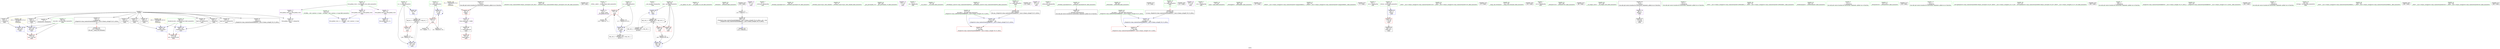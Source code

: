 digraph "SVFG" {
	label="SVFG";

	Node0x556abcaa8890 [shape=record,color=grey,label="{NodeID: 0\nNullPtr}"];
	Node0x556abcaa8890 -> Node0x556abcac0ae0[style=solid];
	Node0x556abcaa8890 -> Node0x556abcac0be0[style=solid];
	Node0x556abcaa8890 -> Node0x556abcac0cb0[style=solid];
	Node0x556abcaa8890 -> Node0x556abcac0d80[style=solid];
	Node0x556abcaa8890 -> Node0x556abcac0e50[style=solid];
	Node0x556abcaa8890 -> Node0x556abcac0f20[style=solid];
	Node0x556abcaa8890 -> Node0x556abcac0ff0[style=solid];
	Node0x556abcaa8890 -> Node0x556abcac10c0[style=solid];
	Node0x556abcaa8890 -> Node0x556abcac1190[style=solid];
	Node0x556abcaa8890 -> Node0x556abcac1260[style=solid];
	Node0x556abcaa8890 -> Node0x556abcac1330[style=solid];
	Node0x556abcaa8890 -> Node0x556abcac2eb0[style=solid];
	Node0x556abcacd360 [shape=record,color=black,label="{NodeID: 180\nMR_8V_3 = PHI(MR_8V_5, MR_8V_2, )\npts\{55 \}\n}"];
	Node0x556abcacd360 -> Node0x556abcac2560[style=dashed];
	Node0x556abcacd360 -> Node0x556abcabfde0[style=dashed];
	Node0x556abcabf760 [shape=record,color=blue,label="{NodeID: 97\n52\<--92\nt\<--dec\nmain\n}"];
	Node0x556abcabf760 -> Node0x556abcac2490[style=dashed];
	Node0x556abcabf760 -> Node0x556abcabf760[style=dashed];
	Node0x556abcabd7b0 [shape=record,color=green,label="{NodeID: 14\n20\<--24\nllvm.global_ctors\<--llvm.global_ctors_field_insensitive\nGlob }"];
	Node0x556abcabd7b0 -> Node0x556abcac1e50[style=solid];
	Node0x556abcabd7b0 -> Node0x556abcac1f50[style=solid];
	Node0x556abcabd7b0 -> Node0x556abcac2050[style=solid];
	Node0x556abcac3f30 [shape=record,color=yellow,style=double,label="{NodeID: 194\n2V_1 = ENCHI(MR_2V_0)\npts\{1 \}\nFun[main]}"];
	Node0x556abcac3f30 -> Node0x556abcac22f0[style=dashed];
	Node0x556abcabe380 [shape=record,color=green,label="{NodeID: 28\n66\<--67\nehselector.slot\<--ehselector.slot_field_insensitive\nmain\n}"];
	Node0x556abcabe380 -> Node0x556abcac27d0[style=solid];
	Node0x556abcabe380 -> Node0x556abcabfaa0[style=solid];
	Node0x556abcabe380 -> Node0x556abcabfc40[style=solid];
	Node0x556abcabf120 [shape=record,color=green,label="{NodeID: 42\n155\<--156\n_ZStlsISt11char_traitsIcEERSt13basic_ostreamIcT_ES5_PKc\<--_ZStlsISt11char_traitsIcEERSt13basic_ostreamIcT_ES5_PKc_field_insensitive\n}"];
	Node0x556abcad8f30 [shape=record,color=black,label="{NodeID: 222\n246 = PHI()\n}"];
	Node0x556abcac0e50 [shape=record,color=black,label="{NodeID: 56\n139\<--3\n\<--dummyVal\nmain\n}"];
	Node0x556abcac1a40 [shape=record,color=purple,label="{NodeID: 70\n31\<--4\n\<--_ZStL8__ioinit\n__cxx_global_var_init\n}"];
	Node0x556abcac2630 [shape=record,color=red,label="{NodeID: 84\n116\<--56\n\<--n\nmain\n}"];
	Node0x556abcac2630 -> Node0x556abcac8070[style=solid];
	Node0x556abcac2630 -> Node0x556abcac84f0[style=solid];
	Node0x556abcaa9fd0 [shape=record,color=green,label="{NodeID: 1\n7\<--1\n__dso_handle\<--dummyObj\nGlob }"];
	Node0x556abcacd860 [shape=record,color=black,label="{NodeID: 181\nMR_10V_2 = PHI(MR_10V_4, MR_10V_1, )\npts\{57 \}\n}"];
	Node0x556abcacd860 -> Node0x556abcac2630[style=dashed];
	Node0x556abcacd860 -> Node0x556abcabf900[style=dashed];
	Node0x556abcabf830 [shape=record,color=blue,label="{NodeID: 98\n68\<--71\nans\<--\nmain\n}"];
	Node0x556abcabf830 -> Node0x556abcacec60[style=dashed];
	Node0x556abcabd840 [shape=record,color=green,label="{NodeID: 15\n25\<--26\n__cxx_global_var_init\<--__cxx_global_var_init_field_insensitive\n}"];
	Node0x556abcabe450 [shape=record,color=green,label="{NodeID: 29\n68\<--69\nans\<--ans_field_insensitive\nmain\n}"];
	Node0x556abcabe450 -> Node0x556abcac28a0[style=solid];
	Node0x556abcabe450 -> Node0x556abcac2970[style=solid];
	Node0x556abcabe450 -> Node0x556abcabf830[style=solid];
	Node0x556abcabe450 -> Node0x556abcabfd10[style=solid];
	Node0x556abcabf220 [shape=record,color=green,label="{NodeID: 43\n161\<--162\n_ZNSolsEi\<--_ZNSolsEi_field_insensitive\n}"];
	Node0x556abcad9000 [shape=record,color=black,label="{NodeID: 223\n219 = PHI()\n}"];
	Node0x556abcad9000 -> Node0x556abcac8670[style=solid];
	Node0x556abcac0f20 [shape=record,color=black,label="{NodeID: 57\n140\<--3\n\<--dummyVal\nmain\n}"];
	Node0x556abcac0f20 -> Node0x556abcabfb70[style=solid];
	Node0x556abcac1b10 [shape=record,color=purple,label="{NodeID: 71\n107\<--11\n\<--.str\nmain\n}"];
	Node0x556abcac2700 [shape=record,color=red,label="{NodeID: 85\n176\<--64\nexn\<--exn.slot\nmain\n}"];
	Node0x556abcaaa100 [shape=record,color=green,label="{NodeID: 2\n8\<--1\n_ZSt3cin\<--dummyObj\nGlob }"];
	Node0x556abcacdd60 [shape=record,color=black,label="{NodeID: 182\nMR_16V_2 = PHI(MR_16V_4, MR_16V_1, )\npts\{69 \}\n}"];
	Node0x556abcacdd60 -> Node0x556abcabf830[style=dashed];
	Node0x556abcabf900 [shape=record,color=blue,label="{NodeID: 99\n56\<--117\nn\<--dec6\nmain\n}"];
	Node0x556abcabf900 -> Node0x556abcac2630[style=dashed];
	Node0x556abcabf900 -> Node0x556abcabf900[style=dashed];
	Node0x556abcabf900 -> Node0x556abcacd860[style=dashed];
	Node0x556abcabd900 [shape=record,color=green,label="{NodeID: 16\n29\<--30\n_ZNSt8ios_base4InitC1Ev\<--_ZNSt8ios_base4InitC1Ev_field_insensitive\n}"];
	Node0x556abcabe520 [shape=record,color=green,label="{NodeID: 30\n74\<--75\n_ZNSt8ios_base15sync_with_stdioEb\<--_ZNSt8ios_base15sync_with_stdioEb_field_insensitive\n}"];
	Node0x556abcabf320 [shape=record,color=green,label="{NodeID: 44\n199\<--200\n__gxx_personality_v0\<--__gxx_personality_v0_field_insensitive\n}"];
	Node0x556abcad9160 [shape=record,color=black,label="{NodeID: 224\n245 = PHI(225, )\n0th arg __clang_call_terminate }"];
	Node0x556abcac0ff0 [shape=record,color=black,label="{NodeID: 58\n142\<--3\n\<--dummyVal\nmain\n}"];
	Node0x556abcac0ff0 -> Node0x556abcabfc40[style=solid];
	Node0x556abcac1be0 [shape=record,color=purple,label="{NodeID: 72\n153\<--14\n\<--.str.1\nmain\n}"];
	Node0x556abcac27d0 [shape=record,color=red,label="{NodeID: 86\n177\<--66\nsel\<--ehselector.slot\nmain\n}"];
	Node0x556abcaaa190 [shape=record,color=green,label="{NodeID: 3\n11\<--1\n.str\<--dummyObj\nGlob }"];
	Node0x556abcabf9d0 [shape=record,color=blue,label="{NodeID: 100\n64\<--133\nexn.slot\<--\nmain\n}"];
	Node0x556abcabf9d0 -> Node0x556abcac2700[style=dashed];
	Node0x556abcabda00 [shape=record,color=green,label="{NodeID: 17\n35\<--36\n__cxa_atexit\<--__cxa_atexit_field_insensitive\n}"];
	Node0x556abcabe620 [shape=record,color=green,label="{NodeID: 31\n83\<--84\n_ZNSt9basic_iosIcSt11char_traitsIcEE3tieEPSo\<--_ZNSt9basic_iosIcSt11char_traitsIcEE3tieEPSo_field_insensitive\n}"];
	Node0x556abcabf420 [shape=record,color=green,label="{NodeID: 45\n211\<--212\n__lhs.addr\<--__lhs.addr_field_insensitive\n_ZStgtIcSt11char_traitsIcESaIcEEbRKNSt7__cxx1112basic_stringIT_T0_T1_EESA_\n}"];
	Node0x556abcabf420 -> Node0x556abcac2b10[style=solid];
	Node0x556abcabf420 -> Node0x556abcac40d0[style=solid];
	Node0x556abcadbb00 [shape=record,color=black,label="{NodeID: 225\n82 = PHI()\n}"];
	Node0x556abcac10c0 [shape=record,color=black,label="{NodeID: 59\n178\<--3\nlpad.val\<--dummyVal\nmain\n}"];
	Node0x556abcac1cb0 [shape=record,color=purple,label="{NodeID: 73\n163\<--16\n\<--.str.2\nmain\n}"];
	Node0x556abcac28a0 [shape=record,color=red,label="{NodeID: 87\n148\<--68\n\<--ans\nmain\n}"];
	Node0x556abcac28a0 -> Node0x556abcac81f0[style=solid];
	Node0x556abcaa8e30 [shape=record,color=green,label="{NodeID: 4\n13\<--1\n_ZSt4cout\<--dummyObj\nGlob }"];
	Node0x556abcabfaa0 [shape=record,color=blue,label="{NodeID: 101\n66\<--135\nehselector.slot\<--\nmain\n}"];
	Node0x556abcabfaa0 -> Node0x556abcac27d0[style=dashed];
	Node0x556abcabdb00 [shape=record,color=green,label="{NodeID: 18\n34\<--40\n_ZNSt8ios_base4InitD1Ev\<--_ZNSt8ios_base4InitD1Ev_field_insensitive\n}"];
	Node0x556abcabdb00 -> Node0x556abcac1600[style=solid];
	Node0x556abcabe720 [shape=record,color=green,label="{NodeID: 32\n88\<--89\n_ZNSirsERi\<--_ZNSirsERi_field_insensitive\n}"];
	Node0x556abcada510 [shape=record,color=black,label="{NodeID: 212\n32 = PHI()\n}"];
	Node0x556abcabf4f0 [shape=record,color=green,label="{NodeID: 46\n213\<--214\n__rhs.addr\<--__rhs.addr_field_insensitive\n_ZStgtIcSt11char_traitsIcESaIcEEbRKNSt7__cxx1112basic_stringIT_T0_T1_EESA_\n}"];
	Node0x556abcabf4f0 -> Node0x556abcac2be0[style=solid];
	Node0x556abcabf4f0 -> Node0x556abcac41a0[style=solid];
	Node0x556abcadbc00 [shape=record,color=black,label="{NodeID: 226\n121 = PHI()\n}"];
	Node0x556abcac1190 [shape=record,color=black,label="{NodeID: 60\n179\<--3\nlpad.val27\<--dummyVal\nmain\n}"];
	Node0x556abcac1d80 [shape=record,color=purple,label="{NodeID: 74\n167\<--18\n\<--.str.3\nmain\n}"];
	Node0x556abcac2970 [shape=record,color=red,label="{NodeID: 88\n165\<--68\n\<--ans\nmain\n}"];
	Node0x556abcaa8ec0 [shape=record,color=green,label="{NodeID: 5\n14\<--1\n.str.1\<--dummyObj\nGlob }"];
	Node0x556abcacec60 [shape=record,color=black,label="{NodeID: 185\nMR_16V_4 = PHI(MR_16V_5, MR_16V_3, )\npts\{69 \}\n}"];
	Node0x556abcacec60 -> Node0x556abcac28a0[style=dashed];
	Node0x556abcacec60 -> Node0x556abcac2970[style=dashed];
	Node0x556abcacec60 -> Node0x556abcabfd10[style=dashed];
	Node0x556abcacec60 -> Node0x556abcacdd60[style=dashed];
	Node0x556abcacec60 -> Node0x556abcacec60[style=dashed];
	Node0x556abcabfb70 [shape=record,color=blue,label="{NodeID: 102\n64\<--140\nexn.slot\<--\nmain\n}"];
	Node0x556abcabfb70 -> Node0x556abcac2700[style=dashed];
	Node0x556abcabdc00 [shape=record,color=green,label="{NodeID: 19\n47\<--48\nmain\<--main_field_insensitive\n}"];
	Node0x556abcad2eb0 [shape=record,color=yellow,style=double,label="{NodeID: 199\n12V_1 = ENCHI(MR_12V_0)\npts\{65 \}\nFun[main]}"];
	Node0x556abcad2eb0 -> Node0x556abcabf9d0[style=dashed];
	Node0x556abcad2eb0 -> Node0x556abcabfb70[style=dashed];
	Node0x556abcabe820 [shape=record,color=green,label="{NodeID: 33\n99\<--100\n_ZNSi3getEv\<--_ZNSi3getEv_field_insensitive\n}"];
	Node0x556abcada440 [shape=record,color=black,label="{NodeID: 213\n87 = PHI()\n}"];
	Node0x556abcabf5c0 [shape=record,color=green,label="{NodeID: 47\n220\<--221\n_ZNKSt7__cxx1112basic_stringIcSt11char_traitsIcESaIcEE7compareERKS4_\<--_ZNKSt7__cxx1112basic_stringIcSt11char_traitsIcESaIcEE7compareERKS4__field_insensitive\n}"];
	Node0x556abcadbd00 [shape=record,color=black,label="{NodeID: 227\n72 = PHI()\n}"];
	Node0x556abcac1260 [shape=record,color=black,label="{NodeID: 61\n224\<--3\n\<--dummyVal\n_ZStgtIcSt11char_traitsIcESaIcEEbRKNSt7__cxx1112basic_stringIT_T0_T1_EESA_\n}"];
	Node0x556abcac1e50 [shape=record,color=purple,label="{NodeID: 75\n260\<--20\nllvm.global_ctors_0\<--llvm.global_ctors\nGlob }"];
	Node0x556abcac1e50 -> Node0x556abcac2cb0[style=solid];
	Node0x556abcac7ef0 [shape=record,color=grey,label="{NodeID: 172\n158 = Binary(157, 86, )\n}"];
	Node0x556abcac7ef0 -> Node0x556abcabfde0[style=solid];
	Node0x556abcac2a40 [shape=record,color=red,label="{NodeID: 89\n79\<--78\nvbase.offset\<--\nmain\n}"];
	Node0x556abcaa8f50 [shape=record,color=green,label="{NodeID: 6\n16\<--1\n.str.2\<--dummyObj\nGlob }"];
	Node0x556abcabfc40 [shape=record,color=blue,label="{NodeID: 103\n66\<--142\nehselector.slot\<--\nmain\n}"];
	Node0x556abcabfc40 -> Node0x556abcac27d0[style=dashed];
	Node0x556abcabdd00 [shape=record,color=green,label="{NodeID: 20\n50\<--51\nretval\<--retval_field_insensitive\nmain\n}"];
	Node0x556abcabdd00 -> Node0x556abcac23c0[style=solid];
	Node0x556abcabdd00 -> Node0x556abcac2fb0[style=solid];
	Node0x556abcad2f90 [shape=record,color=yellow,style=double,label="{NodeID: 200\n14V_1 = ENCHI(MR_14V_0)\npts\{67 \}\nFun[main]}"];
	Node0x556abcad2f90 -> Node0x556abcabfaa0[style=dashed];
	Node0x556abcad2f90 -> Node0x556abcabfc40[style=dashed];
	Node0x556abcabe920 [shape=record,color=green,label="{NodeID: 34\n102\<--103\n_ZNSt7__cxx1112basic_stringIcSt11char_traitsIcESaIcEEC1Ev\<--_ZNSt7__cxx1112basic_stringIcSt11char_traitsIcESaIcEEC1Ev_field_insensitive\n}"];
	Node0x556abcad8700 [shape=record,color=black,label="{NodeID: 214\n97 = PHI()\n}"];
	Node0x556abcac06e0 [shape=record,color=green,label="{NodeID: 48\n227\<--228\n__clang_call_terminate\<--__clang_call_terminate_field_insensitive\n}"];
	Node0x556abcadbe00 [shape=record,color=black,label="{NodeID: 228\n154 = PHI()\n}"];
	Node0x556abcac1330 [shape=record,color=black,label="{NodeID: 62\n225\<--3\n\<--dummyVal\n_ZStgtIcSt11char_traitsIcESaIcEEbRKNSt7__cxx1112basic_stringIT_T0_T1_EESA_\n|{<s0>26}}"];
	Node0x556abcac1330:s0 -> Node0x556abcad9160[style=solid,color=red];
	Node0x556abcac1f50 [shape=record,color=purple,label="{NodeID: 76\n261\<--20\nllvm.global_ctors_1\<--llvm.global_ctors\nGlob }"];
	Node0x556abcac1f50 -> Node0x556abcac2db0[style=solid];
	Node0x556abcac8070 [shape=record,color=grey,label="{NodeID: 173\n117 = Binary(116, 93, )\n}"];
	Node0x556abcac8070 -> Node0x556abcabf900[style=solid];
	Node0x556abcac2b10 [shape=record,color=red,label="{NodeID: 90\n217\<--211\n\<--__lhs.addr\n_ZStgtIcSt11char_traitsIcESaIcEEbRKNSt7__cxx1112basic_stringIT_T0_T1_EESA_\n}"];
	Node0x556abcaa95c0 [shape=record,color=green,label="{NodeID: 7\n18\<--1\n.str.3\<--dummyObj\nGlob }"];
	Node0x556abcabfd10 [shape=record,color=blue,label="{NodeID: 104\n68\<--149\nans\<--inc\nmain\n}"];
	Node0x556abcabfd10 -> Node0x556abcacec60[style=dashed];
	Node0x556abcabddd0 [shape=record,color=green,label="{NodeID: 21\n52\<--53\nt\<--t_field_insensitive\nmain\n}"];
	Node0x556abcabddd0 -> Node0x556abcac2490[style=solid];
	Node0x556abcabddd0 -> Node0x556abcabf760[style=solid];
	Node0x556abcabea20 [shape=record,color=green,label="{NodeID: 35\n105\<--106\n_ZNSaIcEC1Ev\<--_ZNSaIcEC1Ev_field_insensitive\n}"];
	Node0x556abcad8800 [shape=record,color=black,label="{NodeID: 215\n98 = PHI()\n}"];
	Node0x556abcac07e0 [shape=record,color=green,label="{NodeID: 49\n247\<--248\n__cxa_begin_catch\<--__cxa_begin_catch_field_insensitive\n}"];
	Node0x556abcadbf60 [shape=record,color=black,label="{NodeID: 229\n209 = PHI(58, )\n0th arg _ZStgtIcSt11char_traitsIcESaIcEEbRKNSt7__cxx1112basic_stringIT_T0_T1_EESA_ }"];
	Node0x556abcadbf60 -> Node0x556abcac40d0[style=solid];
	Node0x556abcac1400 [shape=record,color=black,label="{NodeID: 63\n9\<--8\n\<--_ZSt3cin\nCan only get source location for instruction, argument, global var or function.}"];
	Node0x556abcac1400 -> Node0x556abcac2220[style=solid];
	Node0x556abcac2050 [shape=record,color=purple,label="{NodeID: 77\n262\<--20\nllvm.global_ctors_2\<--llvm.global_ctors\nGlob }"];
	Node0x556abcac2050 -> Node0x556abcac2eb0[style=solid];
	Node0x556abcac81f0 [shape=record,color=grey,label="{NodeID: 174\n149 = Binary(148, 86, )\n}"];
	Node0x556abcac81f0 -> Node0x556abcabfd10[style=solid];
	Node0x556abcac2be0 [shape=record,color=red,label="{NodeID: 91\n218\<--213\n\<--__rhs.addr\n_ZStgtIcSt11char_traitsIcESaIcEEbRKNSt7__cxx1112basic_stringIT_T0_T1_EESA_\n}"];
	Node0x556abcaa9650 [shape=record,color=green,label="{NodeID: 8\n21\<--1\n\<--dummyObj\nCan only get source location for instruction, argument, global var or function.}"];
	Node0x556abcabfde0 [shape=record,color=blue,label="{NodeID: 105\n54\<--158\ncs\<--inc17\nmain\n}"];
	Node0x556abcabfde0 -> Node0x556abcacd360[style=dashed];
	Node0x556abcabdea0 [shape=record,color=green,label="{NodeID: 22\n54\<--55\ncs\<--cs_field_insensitive\nmain\n}"];
	Node0x556abcabdea0 -> Node0x556abcac2560[style=solid];
	Node0x556abcabdea0 -> Node0x556abcabf690[style=solid];
	Node0x556abcabdea0 -> Node0x556abcabfde0[style=solid];
	Node0x556abcabeb20 [shape=record,color=green,label="{NodeID: 36\n109\<--110\n_ZNSt7__cxx1112basic_stringIcSt11char_traitsIcESaIcEEC1EPKcRKS3_\<--_ZNSt7__cxx1112basic_stringIcSt11char_traitsIcESaIcEEC1EPKcRKS3__field_insensitive\n}"];
	Node0x556abcad8900 [shape=record,color=black,label="{NodeID: 216\n124 = PHI(208, )\n}"];
	Node0x556abcac08e0 [shape=record,color=green,label="{NodeID: 50\n250\<--251\n_ZSt9terminatev\<--_ZSt9terminatev_field_insensitive\n}"];
	Node0x556abcadc130 [shape=record,color=black,label="{NodeID: 230\n210 = PHI(60, )\n1st arg _ZStgtIcSt11char_traitsIcESaIcEEbRKNSt7__cxx1112basic_stringIT_T0_T1_EESA_ }"];
	Node0x556abcadc130 -> Node0x556abcac41a0[style=solid];
	Node0x556abcac1500 [shape=record,color=black,label="{NodeID: 64\n10\<--8\n\<--_ZSt3cin\nCan only get source location for instruction, argument, global var or function.}"];
	Node0x556abcac1500 -> Node0x556abcac22f0[style=solid];
	Node0x556abcac2150 [shape=record,color=purple,label="{NodeID: 78\n77\<--76\nvbase.offset.ptr\<--vtable\nmain\n}"];
	Node0x556abcac2150 -> Node0x556abcac1700[style=solid];
	Node0x556abcac8370 [shape=record,color=grey,label="{NodeID: 175\n92 = Binary(91, 93, )\n}"];
	Node0x556abcac8370 -> Node0x556abcabf760[style=solid];
	Node0x556abcac2cb0 [shape=record,color=blue,label="{NodeID: 92\n260\<--21\nllvm.global_ctors_0\<--\nGlob }"];
	Node0x556abcaa96e0 [shape=record,color=green,label="{NodeID: 9\n71\<--1\n\<--dummyObj\nCan only get source location for instruction, argument, global var or function.}"];
	Node0x556abcac40d0 [shape=record,color=blue,label="{NodeID: 106\n211\<--209\n__lhs.addr\<--__lhs\n_ZStgtIcSt11char_traitsIcESaIcEEbRKNSt7__cxx1112basic_stringIT_T0_T1_EESA_\n}"];
	Node0x556abcac40d0 -> Node0x556abcac2b10[style=dashed];
	Node0x556abcabdf70 [shape=record,color=green,label="{NodeID: 23\n56\<--57\nn\<--n_field_insensitive\nmain\n}"];
	Node0x556abcabdf70 -> Node0x556abcac2630[style=solid];
	Node0x556abcabdf70 -> Node0x556abcabf900[style=solid];
	Node0x556abcabec20 [shape=record,color=green,label="{NodeID: 37\n112\<--113\n_ZNSaIcED1Ev\<--_ZNSaIcED1Ev_field_insensitive\n}"];
	Node0x556abcad8a60 [shape=record,color=black,label="{NodeID: 217\n128 = PHI()\n}"];
	Node0x556abcac09e0 [shape=record,color=green,label="{NodeID: 51\n22\<--256\n_GLOBAL__sub_I_qu4sar_2_0.cpp\<--_GLOBAL__sub_I_qu4sar_2_0.cpp_field_insensitive\n}"];
	Node0x556abcac09e0 -> Node0x556abcac2db0[style=solid];
	Node0x556abcac1600 [shape=record,color=black,label="{NodeID: 65\n33\<--34\n\<--_ZNSt8ios_base4InitD1Ev\nCan only get source location for instruction, argument, global var or function.}"];
	Node0x556abcac2220 [shape=record,color=purple,label="{NodeID: 79\n80\<--9\nadd.ptr\<--\nmain\n}"];
	Node0x556abcac2220 -> Node0x556abcac17d0[style=solid];
	Node0x556abcac84f0 [shape=record,color=grey,label="{NodeID: 176\n119 = cmp(116, 71, )\n}"];
	Node0x556abcac2db0 [shape=record,color=blue,label="{NodeID: 93\n261\<--22\nllvm.global_ctors_1\<--_GLOBAL__sub_I_qu4sar_2_0.cpp\nGlob }"];
	Node0x556abcaa9770 [shape=record,color=green,label="{NodeID: 10\n73\<--1\n\<--dummyObj\nCan only get source location for instruction, argument, global var or function.}"];
	Node0x556abcac41a0 [shape=record,color=blue,label="{NodeID: 107\n213\<--210\n__rhs.addr\<--__rhs\n_ZStgtIcSt11char_traitsIcESaIcEEbRKNSt7__cxx1112basic_stringIT_T0_T1_EESA_\n}"];
	Node0x556abcac41a0 -> Node0x556abcac2be0[style=dashed];
	Node0x556abcabe040 [shape=record,color=green,label="{NodeID: 24\n58\<--59\ns\<--s_field_insensitive\nmain\n|{<s0>13}}"];
	Node0x556abcabe040:s0 -> Node0x556abcadbf60[style=solid,color=red];
	Node0x556abcabed20 [shape=record,color=green,label="{NodeID: 38\n122\<--123\n_ZSt7getlineIcSt11char_traitsIcESaIcEERSt13basic_istreamIT_T0_ES7_RNSt7__cxx1112basic_stringIS4_S5_T1_EE\<--_ZSt7getlineIcSt11char_traitsIcESaIcEERSt13basic_istreamIT_T0_ES7_RNSt7__cxx1112basic_stringIS4_S5_T1_EE_field_insensitive\n}"];
	Node0x556abcad8b30 [shape=record,color=black,label="{NodeID: 218\n160 = PHI()\n}"];
	Node0x556abcac0ae0 [shape=record,color=black,label="{NodeID: 52\n2\<--3\ndummyVal\<--dummyVal\n}"];
	Node0x556abcac1700 [shape=record,color=black,label="{NodeID: 66\n78\<--77\n\<--vbase.offset.ptr\nmain\n}"];
	Node0x556abcac1700 -> Node0x556abcac2a40[style=solid];
	Node0x556abcac22f0 [shape=record,color=red,label="{NodeID: 80\n76\<--10\nvtable\<--\nmain\n}"];
	Node0x556abcac22f0 -> Node0x556abcac2150[style=solid];
	Node0x556abcac8670 [shape=record,color=grey,label="{NodeID: 177\n222 = cmp(219, 71, )\n}"];
	Node0x556abcac8670 -> Node0x556abcac1970[style=solid];
	Node0x556abcac2eb0 [shape=record,color=blue, style = dotted,label="{NodeID: 94\n262\<--3\nllvm.global_ctors_2\<--dummyVal\nGlob }"];
	Node0x556abcaa9800 [shape=record,color=green,label="{NodeID: 11\n86\<--1\n\<--dummyObj\nCan only get source location for instruction, argument, global var or function.}"];
	Node0x556abcabe110 [shape=record,color=green,label="{NodeID: 25\n60\<--61\nl\<--l_field_insensitive\nmain\n|{<s0>13}}"];
	Node0x556abcabe110:s0 -> Node0x556abcadc130[style=solid,color=red];
	Node0x556abcabee20 [shape=record,color=green,label="{NodeID: 39\n125\<--126\n_ZStgtIcSt11char_traitsIcESaIcEEbRKNSt7__cxx1112basic_stringIT_T0_T1_EESA_\<--_ZStgtIcSt11char_traitsIcESaIcEEbRKNSt7__cxx1112basic_stringIT_T0_T1_EESA__field_insensitive\n}"];
	Node0x556abcad8c60 [shape=record,color=black,label="{NodeID: 219\n164 = PHI()\n}"];
	Node0x556abcac0be0 [shape=record,color=black,label="{NodeID: 53\n132\<--3\n\<--dummyVal\nmain\n}"];
	Node0x556abcac17d0 [shape=record,color=black,label="{NodeID: 67\n81\<--80\n\<--add.ptr\nmain\n}"];
	Node0x556abcac23c0 [shape=record,color=red,label="{NodeID: 81\n174\<--50\n\<--retval\nmain\n}"];
	Node0x556abcac23c0 -> Node0x556abcac18a0[style=solid];
	Node0x556abcac87f0 [shape=record,color=grey,label="{NodeID: 178\n95 = cmp(91, 71, )\n}"];
	Node0x556abcac2fb0 [shape=record,color=blue,label="{NodeID: 95\n50\<--71\nretval\<--\nmain\n}"];
	Node0x556abcac2fb0 -> Node0x556abcac23c0[style=dashed];
	Node0x556abcabd690 [shape=record,color=green,label="{NodeID: 12\n93\<--1\n\<--dummyObj\nCan only get source location for instruction, argument, global var or function.}"];
	Node0x556abcabe1e0 [shape=record,color=green,label="{NodeID: 26\n62\<--63\nref.tmp\<--ref.tmp_field_insensitive\nmain\n}"];
	Node0x556abcabef20 [shape=record,color=green,label="{NodeID: 40\n129\<--130\n_ZNSt7__cxx1112basic_stringIcSt11char_traitsIcESaIcEEaSERKS4_\<--_ZNSt7__cxx1112basic_stringIcSt11char_traitsIcESaIcEEaSERKS4__field_insensitive\n}"];
	Node0x556abcad8d60 [shape=record,color=black,label="{NodeID: 220\n166 = PHI()\n}"];
	Node0x556abcac0cb0 [shape=record,color=black,label="{NodeID: 54\n133\<--3\n\<--dummyVal\nmain\n}"];
	Node0x556abcac0cb0 -> Node0x556abcabf9d0[style=solid];
	Node0x556abcac18a0 [shape=record,color=black,label="{NodeID: 68\n49\<--174\nmain_ret\<--\nmain\n}"];
	Node0x556abcac2490 [shape=record,color=red,label="{NodeID: 82\n91\<--52\n\<--t\nmain\n}"];
	Node0x556abcac2490 -> Node0x556abcac8370[style=solid];
	Node0x556abcac2490 -> Node0x556abcac87f0[style=solid];
	Node0x556abcabf690 [shape=record,color=blue,label="{NodeID: 96\n54\<--86\ncs\<--\nmain\n}"];
	Node0x556abcabf690 -> Node0x556abcacd360[style=dashed];
	Node0x556abcabd720 [shape=record,color=green,label="{NodeID: 13\n4\<--6\n_ZStL8__ioinit\<--_ZStL8__ioinit_field_insensitive\nGlob }"];
	Node0x556abcabd720 -> Node0x556abcac1a40[style=solid];
	Node0x556abcabe2b0 [shape=record,color=green,label="{NodeID: 27\n64\<--65\nexn.slot\<--exn.slot_field_insensitive\nmain\n}"];
	Node0x556abcabe2b0 -> Node0x556abcac2700[style=solid];
	Node0x556abcabe2b0 -> Node0x556abcabf9d0[style=solid];
	Node0x556abcabe2b0 -> Node0x556abcabfb70[style=solid];
	Node0x556abcabf020 [shape=record,color=green,label="{NodeID: 41\n145\<--146\n_ZNSt7__cxx1112basic_stringIcSt11char_traitsIcESaIcEED1Ev\<--_ZNSt7__cxx1112basic_stringIcSt11char_traitsIcESaIcEED1Ev_field_insensitive\n}"];
	Node0x556abcad8e60 [shape=record,color=black,label="{NodeID: 221\n168 = PHI()\n}"];
	Node0x556abcac0d80 [shape=record,color=black,label="{NodeID: 55\n135\<--3\n\<--dummyVal\nmain\n}"];
	Node0x556abcac0d80 -> Node0x556abcabfaa0[style=solid];
	Node0x556abcac1970 [shape=record,color=black,label="{NodeID: 69\n208\<--222\n_ZStgtIcSt11char_traitsIcESaIcEEbRKNSt7__cxx1112basic_stringIT_T0_T1_EESA__ret\<--cmp\n_ZStgtIcSt11char_traitsIcESaIcEEbRKNSt7__cxx1112basic_stringIT_T0_T1_EESA_\n|{<s0>13}}"];
	Node0x556abcac1970:s0 -> Node0x556abcad8900[style=solid,color=blue];
	Node0x556abcac2560 [shape=record,color=red,label="{NodeID: 83\n157\<--54\n\<--cs\nmain\n}"];
	Node0x556abcac2560 -> Node0x556abcac7ef0[style=solid];
}
